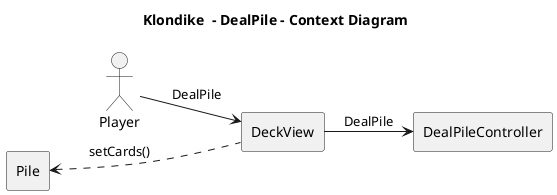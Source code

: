 @startuml ContextDiagram
!pragma layout smetana
title Klondike  - DealPile - Context Diagram
left to right direction

actor Player
rectangle DeckView
rectangle DealPileController
rectangle Pile

Player --> DeckView: DealPile
DeckView --> DealPileController: DealPile
DeckView -up..> Pile: setCards()

@enduml

